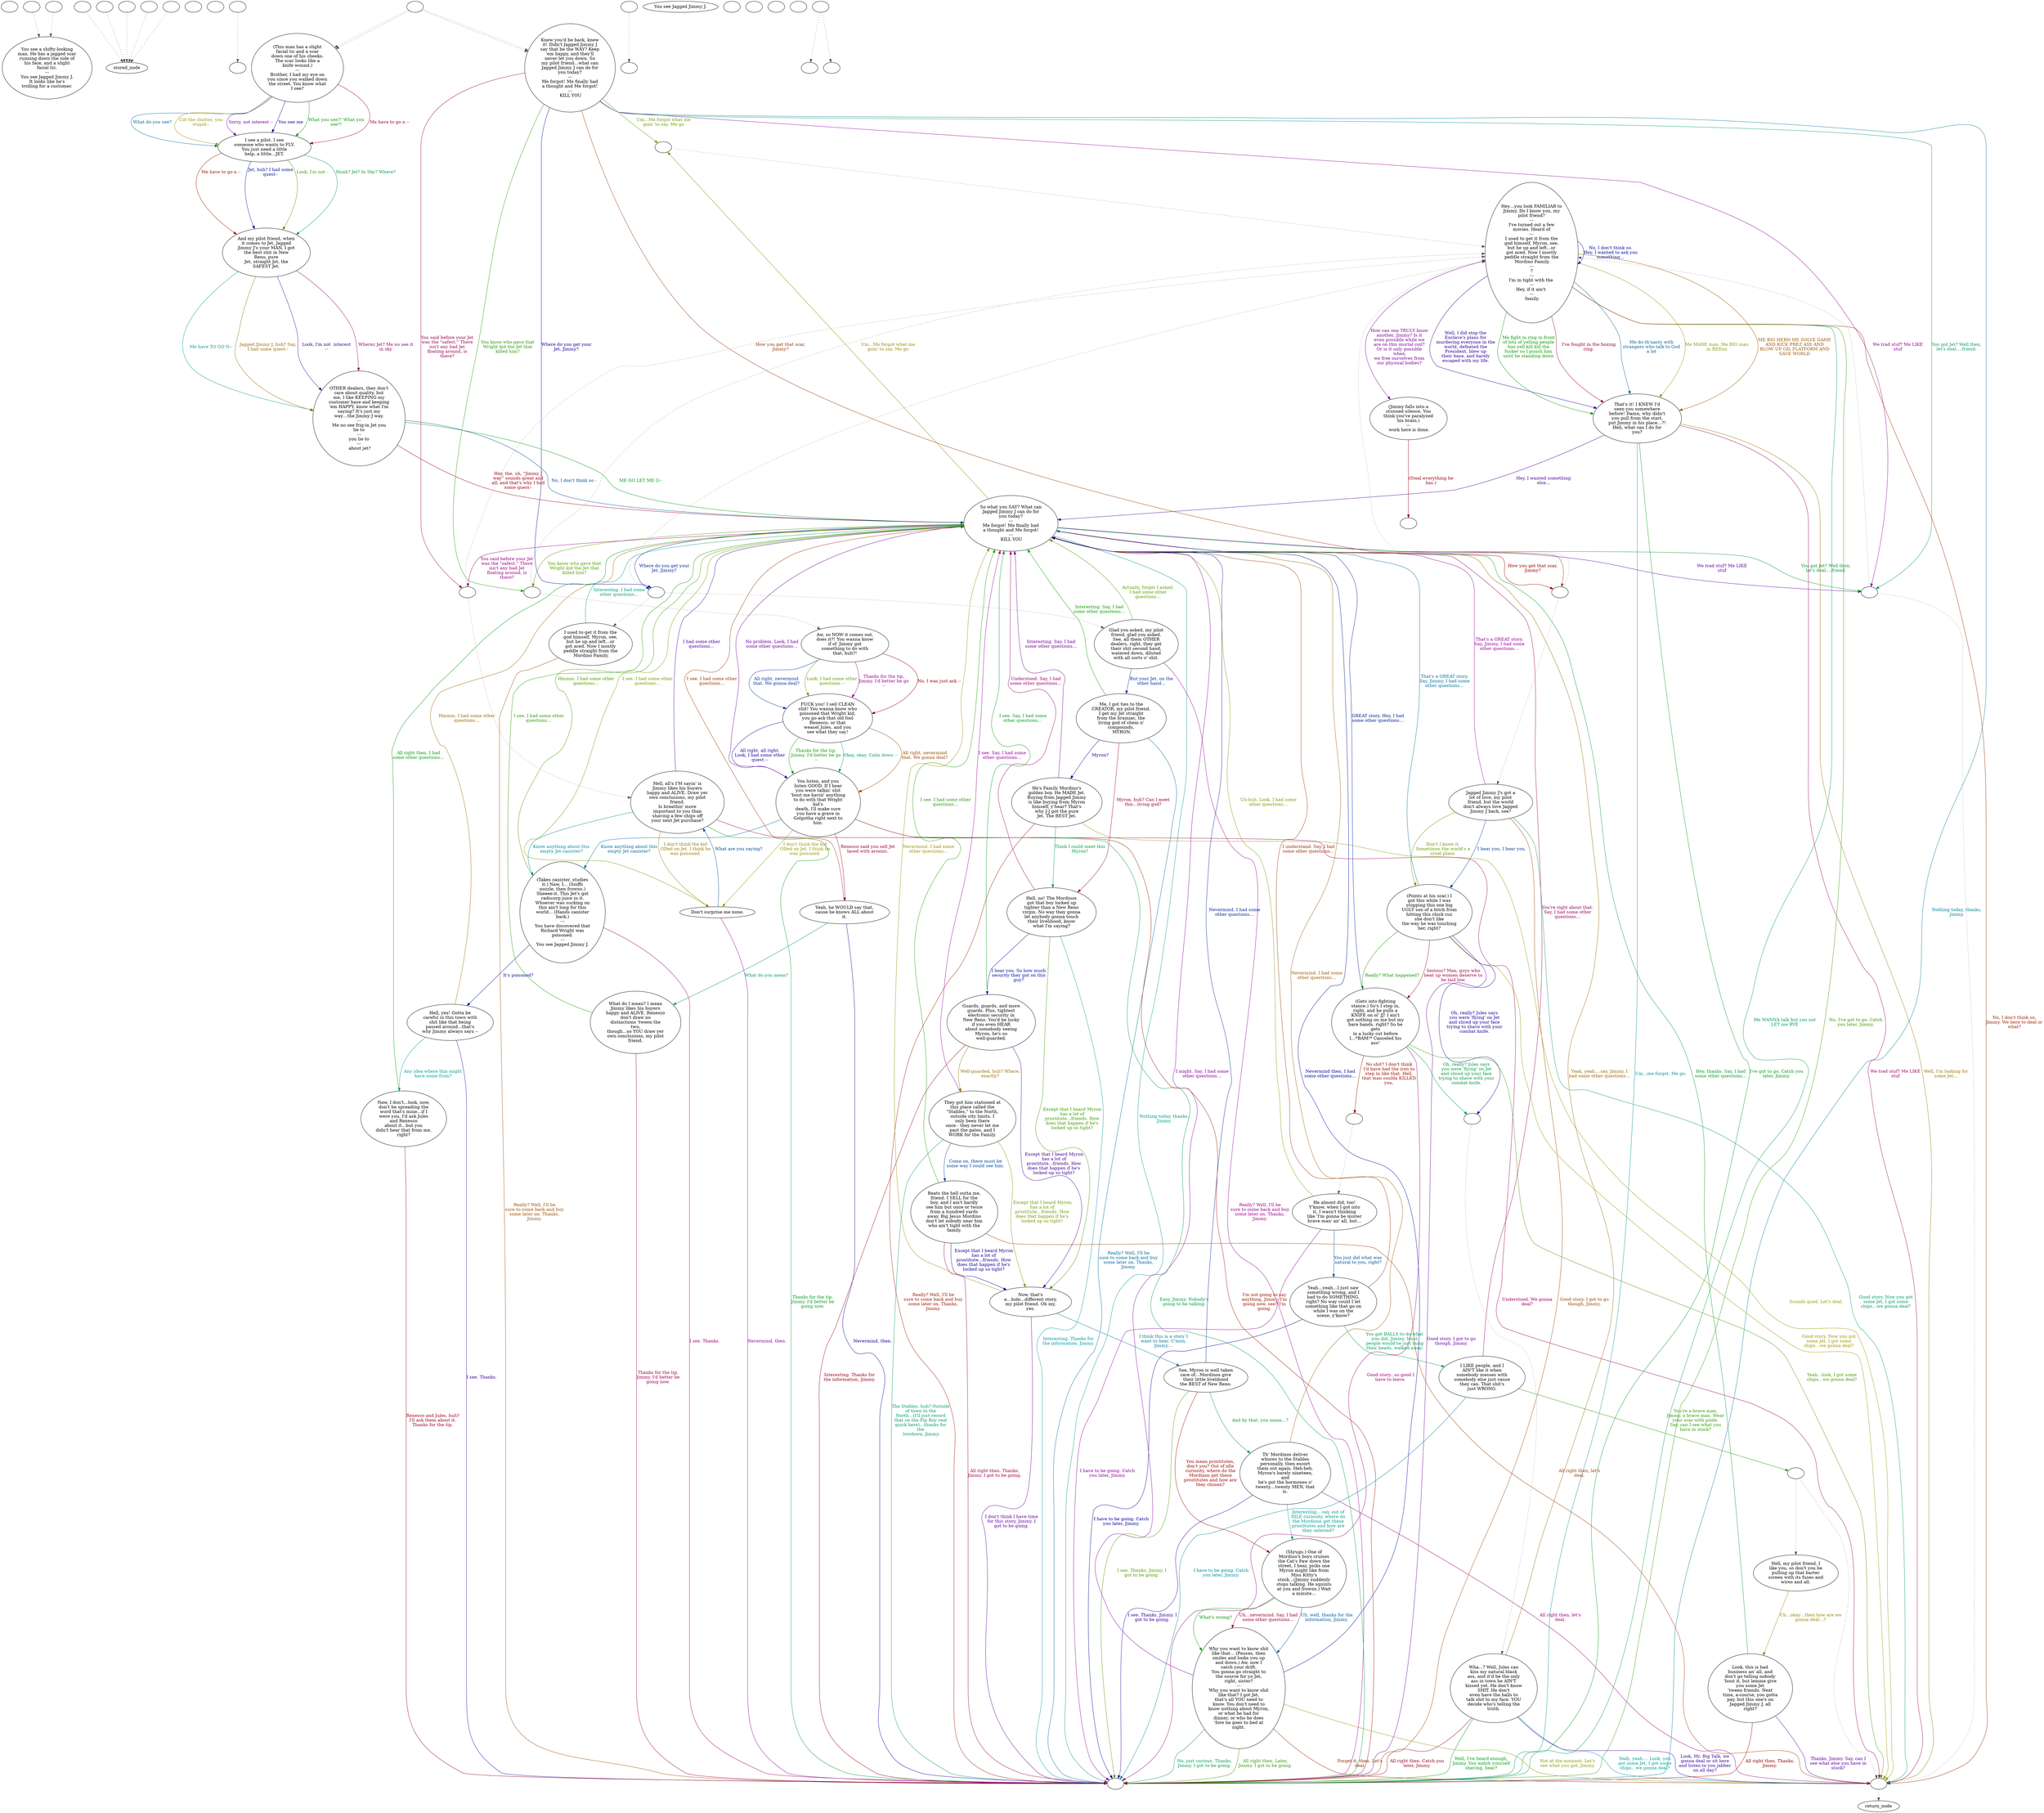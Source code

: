 digraph ncJimmyJ {
  "checkPartyMembersNearDoor" [style=filled       fillcolor="#FFFFFF"       color="#000000"]
  "checkPartyMembersNearDoor" [label=""]
  "ChooseFromList" [style=filled       fillcolor="#FFFFFF"       color="#000000"]
  "ChooseFromList" [label="You see a shifty-looking\nman. He has a jagged scar\nrunning down the side of\nhis face, and a slight\nfacial tic.\n---\nYou see Jagged Jimmy J.\nIt looks like he's\ntrolling for a customer."]
  "CLICK_PREV" [style=filled       fillcolor="#FFFFFF"       color="#000000"]
  "CLICK_PREV" -> "ChooseFromList" [style=dotted color="#555555"]
  "CLICK_PREV" [label=""]
  "CLICK_0" [style=filled       fillcolor="#FFFFFF"       color="#000000"]
  "CLICK_0" -> "stored_node" [style=dotted color="#555555"]
  "CLICK_0" [label=""]
  "CLICK_1" [style=filled       fillcolor="#FFFFFF"       color="#000000"]
  "CLICK_1" -> "stored_node" [style=dotted color="#555555"]
  "CLICK_1" [label=""]
  "CLICK_2" [style=filled       fillcolor="#FFFFFF"       color="#000000"]
  "CLICK_2" -> "stored_node" [style=dotted color="#555555"]
  "CLICK_2" [label=""]
  "CLICK_3" [style=filled       fillcolor="#FFFFFF"       color="#000000"]
  "CLICK_3" -> "stored_node" [style=dotted color="#555555"]
  "CLICK_3" [label=""]
  "CLICK_4" [style=filled       fillcolor="#FFFFFF"       color="#000000"]
  "CLICK_4" -> "stored_node" [style=dotted color="#555555"]
  "CLICK_4" [label=""]
  "CLICK_MORE" [style=filled       fillcolor="#FFFFFF"       color="#000000"]
  "CLICK_MORE" -> "ChooseFromList" [style=dotted color="#555555"]
  "CLICK_MORE" [label=""]
  "start" [style=filled       fillcolor="#FFFFFF"       color="#000000"]
  "start" [label=""]
  "critter_p_proc" [style=filled       fillcolor="#FFFFFF"       color="#000000"]
  "critter_p_proc" [label=""]
  "pickup_p_proc" [style=filled       fillcolor="#FFFFFF"       color="#000000"]
  "pickup_p_proc" -> "Node998" [style=dotted color="#555555"]
  "pickup_p_proc" [label=""]
  "talk_p_proc" [style=filled       fillcolor="#FFFFFF"       color="#000000"]
  "talk_p_proc" -> "Node007" [style=dotted color="#555555"]
  "talk_p_proc" -> "Node007" [style=dotted color="#555555"]
  "talk_p_proc" -> "Node003" [style=dotted color="#555555"]
  "talk_p_proc" -> "Node003" [style=dotted color="#555555"]
  "talk_p_proc" [label=""]
  "destroy_p_proc" [style=filled       fillcolor="#FFFFFF"       color="#000000"]
  "destroy_p_proc" [label=""]
  "look_at_p_proc" [style=filled       fillcolor="#FFFFFF"       color="#000000"]
  "look_at_p_proc" [label="You see Jagged Jimmy J."]
  "description_p_proc" [style=filled       fillcolor="#FFFFFF"       color="#000000"]
  "description_p_proc" [label=""]
  "use_skill_on_p_proc" [style=filled       fillcolor="#FFFFFF"       color="#000000"]
  "use_skill_on_p_proc" [label=""]
  "damage_p_proc" [style=filled       fillcolor="#FFFFFF"       color="#000000"]
  "damage_p_proc" [label=""]
  "map_enter_p_proc" [style=filled       fillcolor="#FFFFFF"       color="#000000"]
  "map_enter_p_proc" [label=""]
  "map_update_p_proc" [style=filled       fillcolor="#FFFFFF"       color="#000000"]
  "map_update_p_proc" -> "destroy_p_proc" [style=dotted color="#555555"]
  "map_update_p_proc" [label=""]
  "timed_event_p_proc" [style=filled       fillcolor="#FFFFFF"       color="#000000"]
  "timed_event_p_proc" -> "Node001" [style=dotted color="#555555"]
  "timed_event_p_proc" -> "Node002" [style=dotted color="#555555"]
  "timed_event_p_proc" [label=""]
  "Node998" [style=filled       fillcolor="#FFFFFF"       color="#000000"]
  "Node998" [label=""]
  "Node999" [style=filled       fillcolor="#FFFFFF"       color="#000000"]
  "Node999" [label=""]
  "Node984" [style=filled       fillcolor="#FFFFFF"       color="#000000"]
  "Node984" -> "return_node" [style=dotted color="#555555"]
  "Node984" [label=""]
  "Node001" [style=filled       fillcolor="#FFFFFF"       color="#000000"]
  "Node001" [label=""]
  "Node002" [style=filled       fillcolor="#FFFFFF"       color="#000000"]
  "Node002" [label=""]
  "Node003" [style=filled       fillcolor="#FFFFFF"       color="#000000"]
  "Node003" [label="(This man has a slight\nfacial tic and a scar\ndown one of his cheeks.\nThe scar looks like a\nknife wound.)\n---\nBrother, I had my eye on\nyou since you walked down\nthe street. You know what\nI see?"]
  "Node003" -> "Node004" [label="You see me" color="#1D0099" fontcolor="#1D0099"]
  "Node003" -> "Node004" [label="What you see?! What you\nsee?!" color="#0F9900" fontcolor="#0F9900"]
  "Node003" -> "Node004" [label="Me have to go n --" color="#99003C" fontcolor="#99003C"]
  "Node003" -> "Node004" [label="What do you see?" color="#006999" fontcolor="#006999"]
  "Node003" -> "Node004" [label="Cut the chatter, you\nstupid--" color="#959900" fontcolor="#959900"]
  "Node003" -> "Node004" [label="Sorry, not interest --" color="#700099" fontcolor="#700099"]
  "Node004" [style=filled       fillcolor="#FFFFFF"       color="#000000"]
  "Node004" [label="I see a pilot. I see\nsomeone who wants to FLY.\nYou just need a little\nhelp, a little…JET."]
  "Node004" -> "Node005" [label="Hunh? Jet? In Sky? Where?" color="#009943" fontcolor="#009943"]
  "Node004" -> "Node005" [label="Me have to go n --" color="#991700" fontcolor="#991700"]
  "Node004" -> "Node005" [label="Jet, huh? I had some\nquest--" color="#001699" fontcolor="#001699"]
  "Node004" -> "Node005" [label="Look, I'm not -" color="#439900" fontcolor="#439900"]
  "Node005" [style=filled       fillcolor="#FFFFFF"       color="#000000"]
  "Node005" [label="And my pilot friend, when\nit comes to Jet, Jagged\nJimmy J's your MAN. I got\nthe best shit in New\nReno, pure\nJet, straight Jet, the\nSAFEST Jet."]
  "Node005" -> "Node006" [label="Wherez Jet? Me no see it\nin sky" color="#99006F" fontcolor="#99006F"]
  "Node005" -> "Node006" [label="Me have TO GO N--" color="#009996" fontcolor="#009996"]
  "Node005" -> "Node006" [label="Jagged Jimmy J, huh? Say,\nI had some quest--" color="#996A00" fontcolor="#996A00"]
  "Node005" -> "Node006" [label="Look, I'm not  interest\n--" color="#3D0099" fontcolor="#3D0099"]
  "Node006" [style=filled       fillcolor="#FFFFFF"       color="#000000"]
  "Node006" [label="OTHER dealers, they don't\ncare about quality, but\nme, I like KEEPING my\ncustomer base and keeping\n'em HAPPY, know what I'm\nsaying? It's just my\nway…the Jimmy J way.\n---\nMe no see frig-in Jet you\nlie to\n---\n you lie to \n---\n about jet?"]
  "Node006" -> "Node008" [label="ME GO LET ME G--" color="#009910" fontcolor="#009910"]
  "Node006" -> "Node008" [label="Hey, the, uh, \"Jimmy J\nway\" sounds great and\nall, and that's why I had\nsome quest--" color="#99001C" fontcolor="#99001C"]
  "Node006" -> "Node008" [label="No, I don't think so -" color="#004999" fontcolor="#004999"]
  "Node007" [style=filled       fillcolor="#FFFFFF"       color="#000000"]
  "Node007" [label="Knew you'd be back, knew\nit! Didn't Jagged Jimmy J\nsay that be the WAY? Keep\n'em happy, and they'll\nnever let you down. So\nmy pilot friend…what can\nJagged Jimmy J can do for\nyou today?\n---\nMe forgot! Me finally had\na thought and Me forgot!\n---\n KILL YOU"]
  "Node007" -> "Node990" [label="Um...Me forgot what me\ngoin' to say. Me go" color="#769900" fontcolor="#769900"]
  "Node007" -> "Node989" [label="We trad stuf? Me LIKE\nstuf" color="#900099" fontcolor="#900099"]
  "Node007" -> "Node989" [label="You got Jet? Well then,\nlet's deal….friend." color="#009963" fontcolor="#009963"]
  "Node007" -> "Node988" [label="How you get that scar,\nJimmy?" color="#993600" fontcolor="#993600"]
  "Node007" -> "Node987" [label="Where do you get your\nJet, Jimmy?" color="#0A0099" fontcolor="#0A0099"]
  "Node007" -> "Node986" [label="You know who gave that\nWright kid the Jet that\nkilled him?" color="#239900" fontcolor="#239900"]
  "Node007" -> "Node985" [label="You said before your Jet\nwas the \"safest.\" There\nisn't any bad Jet\nfloating around, is\nthere?" color="#990050" fontcolor="#990050"]
  "Node007" -> "Node999" [label="Nothing today, thanks,\nJimmy." color="#007C99" fontcolor="#007C99"]
  "Node008" [style=filled       fillcolor="#FFFFFF"       color="#000000"]
  "Node008" [label="So what you SAY? What can\nJagged Jimmy J can do for\nyou today?\n---\nMe forgot! Me finally had\na thought and Me forgot!\n---\n KILL YOU"]
  "Node008" -> "Node990" [label="Um...Me forgot what me\ngoin' to say. Me go" color="#998900" fontcolor="#998900"]
  "Node008" -> "Node989" [label="We trad stuf? Me LIKE\nstuf" color="#5C0099" fontcolor="#5C0099"]
  "Node008" -> "Node989" [label="You got Jet? Well then,\nlet's deal….friend." color="#009930" fontcolor="#009930"]
  "Node008" -> "Node988" [label="How you get that scar,\nJimmy?" color="#990300" fontcolor="#990300"]
  "Node008" -> "Node987" [label="Where do you get your\nJet, Jimmy?" color="#002999" fontcolor="#002999"]
  "Node008" -> "Node986" [label="You know who gave that\nWright kid the Jet that\nkilled him?" color="#569900" fontcolor="#569900"]
  "Node008" -> "Node985" [label="You said before your Jet\nwas the \"safest.\" There\nisn't any bad Jet\nfloating around, is\nthere?" color="#990083" fontcolor="#990083"]
  "Node008" -> "Node999" [label="Nothing today, thanks,\nJimmy." color="#009983" fontcolor="#009983"]
  "Node009" [style=filled       fillcolor="#FFFFFF"       color="#000000"]
  "Node009" [label="Hey…you look FAMILIAR to\nJimmy. Do I know you, my\npilot friend?\n---\nI've turned out a few\nmovies. Heard of\n---\nI used to get it from the\ngod himself, Myron, see,\nbut he up and left...or\ngot aced. Now I mostly\npeddle straight from the\n Mordino Family.\n---\n?\n---\nI'm in tight with the \n---\nHey, if it ain't \n---\n family."]
  "Node009" -> "Node010" [label="ME BIG HERO ME SOLVE GAME\nAND KICK PREZ ASS AND\nBLOW UP OIL FLATFORM AND\nSAVE WORLD" color="#995600" fontcolor="#995600"]
  "Node009" -> "Node010" [label="Well, I did stop the\nEnclave's plans for\nmurdering everyone in the\nworld, defeated the\nPresident, blew up\ntheir base, and barely\nescaped with my life." color="#290099" fontcolor="#290099"]
  "Node009" -> "Node010" [label="Me fight in ring in front\nof lotz of yelling people\nhoo yell kill kill the\nfucker so I punch him\nuntil he standing down" color="#039900" fontcolor="#039900"]
  "Node009" -> "Node010" [label="I've fought in the boxing\nring." color="#990030" fontcolor="#990030"]
  "Node009" -> "Node010" [label="Me do th'nasty with\nstrangers who talk to God\na lot" color="#005D99" fontcolor="#005D99"]
  "Node009" -> "Node010" [label="Me MADE man. Me BIG man\nin REEno" color="#899900" fontcolor="#899900"]
  "Node009" -> "Node011" [label="How can one TRULY know\nanother, Jimmy? Is it\neven possible while we\nare on this mortal coil?\nOr is it only possible\nwhen\nwe free ourselves from\nour physical bodies?" color="#7C0099" fontcolor="#7C0099"]
  "Node009" -> "Node999" [label="Me WANNA talk but you not\nLET me BYE" color="#00994F" fontcolor="#00994F"]
  "Node009" -> "Node984" [label="No, I don't think so,\nJimmy. We here to deal or\nwhat?" color="#992300" fontcolor="#992300"]
  "Node009" -> "Node009" [label="No, I don't think so.\nHey, I wanted to ask you\nsomething…" color="#000A99" fontcolor="#000A99"]
  "Node009" -> "Node999" [label="No, I've got to go. Catch\nyou later, Jimmy." color="#369900" fontcolor="#369900"]
  "Node010" [style=filled       fillcolor="#FFFFFF"       color="#000000"]
  "Node010" [label="That's it! I KNEW I'd\nseen you somewhere\nbefore! Damn, why didn't\nyou pull from the start,\nput Jimmy in his place…?!\nHell, what can I do for\nyou?"]
  "Node010" -> "Node984" [label="We trad stuf? Me LIKE\nstuf" color="#990063" fontcolor="#990063"]
  "Node010" -> "Node999" [label="Um...me forgot. Me go." color="#009099" fontcolor="#009099"]
  "Node010" -> "Node984" [label="Well, I'm looking for\nsome Jet…" color="#997600" fontcolor="#997600"]
  "Node010" -> "Node008" [label="Hey, I wanted something\nelse…" color="#490099" fontcolor="#490099"]
  "Node010" -> "Node999" [label="I've got to go. Catch you\nlater, Jimmy." color="#00991C" fontcolor="#00991C"]
  "Node011" [style=filled       fillcolor="#FFFFFF"       color="#000000"]
  "Node011" [label="(Jimmy falls into a\nstunned silence. You\nthink you've paralyzed\nhis brain.)\n---\n work here is done."]
  "Node011" -> "Node983" [label="(Steal everything he\nhas.)" color="#990010" fontcolor="#990010"]
  "Node012" [style=filled       fillcolor="#FFFFFF"       color="#000000"]
  "Node012" [label="Jagged Jimmy J's got a\nlot of love, my pilot\nfriend, but the world\ndon't always love Jagged\nJimmy J back, see?"]
  "Node012" -> "Node013" [label="I hear you. I hear you." color="#003D99" fontcolor="#003D99"]
  "Node012" -> "Node013" [label="Don't I know it.\nSometimes the world's a\ncruel place." color="#6A9900" fontcolor="#6A9900"]
  "Node012" -> "Node008" [label="That's a GREAT story.\nSay, Jimmy, I had some\nother questions…" color="#990096" fontcolor="#990096"]
  "Node012" -> "Node984" [label="Good story. Now you got\nsome Jet, I got some\nchips…we gonna deal?" color="#00996F" fontcolor="#00996F"]
  "Node012" -> "Node999" [label="Good story. I got to go\nthough, Jimmy." color="#994200" fontcolor="#994200"]
  "Node013" [style=filled       fillcolor="#FFFFFF"       color="#000000"]
  "Node013" [label="(Points at his scar.) I\ngot this while I was\nstopping this one big\nUGLY son of a bitch from\nhitting this chick cuz\nshe don't like\nthe way he was touching\nher, right?"]
  "Node013" -> "Node981" [label="Oh, really? Jules says\nyou were 'flying' on Jet\nand sliced up your face\ntrying to shave with your\ncombat knife." color="#160099" fontcolor="#160099"]
  "Node013" -> "Node014" [label="Really? What happened?" color="#179900" fontcolor="#179900"]
  "Node013" -> "Node014" [label="Serious? Man, guys who\nbeat up women deserve to\nbe laid low." color="#990044" fontcolor="#990044"]
  "Node013" -> "Node008" [label="That's a GREAT story.\nSay, Jimmy, I had some\nother questions…" color="#007099" fontcolor="#007099"]
  "Node013" -> "Node984" [label="Good story. Now you got\nsome Jet, I got some\nchips…we gonna deal?" color="#999500" fontcolor="#999500"]
  "Node013" -> "Node999" [label="Good story. I got to go\nthough, Jimmy." color="#690099" fontcolor="#690099"]
  "Node014" [style=filled       fillcolor="#FFFFFF"       color="#000000"]
  "Node014" [label="(Gets into fighting\nstance.) So's I step in,\nright, and he pulls a\nKNIFE on ol' JJ! I ain't\ngot nothing on me but my\nbare hands, right? So he\ngets\nin a lucky cut before\nI…*BAM!* Canceled his\nass!"]
  "Node014" -> "Node981" [label="Oh, really? Jules says\nyou were 'flying' on Jet\nand sliced up your face\ntrying to shave with your\ncombat knife." color="#00993C" fontcolor="#00993C"]
  "Node014" -> "Node982" [label="No shit? I don't think\nI'd have had the iron to\nstep in like that. Hell,\nthat man coulda KILLED\nyou." color="#990F00" fontcolor="#990F00"]
  "Node014" -> "Node008" [label="GREAT story. Hey, I had\nsome other questions…" color="#001D99" fontcolor="#001D99"]
  "Node014" -> "Node984" [label="Yeah...look, I got some\nchips…we gonna deal?" color="#4A9900" fontcolor="#4A9900"]
  "Node014" -> "Node999" [label="Good story...so good I\nhave to leave." color="#990077" fontcolor="#990077"]
  "Node015" [style=filled       fillcolor="#FFFFFF"       color="#000000"]
  "Node015" [label="Wha...? Well, Jules can\nkiss my natural black\nass, and it'd be the only\nass in town he AIN'T\nkissed yet. He don't know\nSHIT. He don't\neven have the balls to\ntalk shit to my face. YOU\ndecide who's telling the\ntruth."]
  "Node015" -> "Node984" [label="Yeah, yeah…. Look, you\ngot some Jet, I got some\nchips…we gonna deal?" color="#00998F" fontcolor="#00998F"]
  "Node015" -> "Node008" [label="Yeah, yeah….say, Jimmy, I\nhad some other questions…" color="#996200" fontcolor="#996200"]
  "Node015" -> "Node984" [label="Look, Mr. Big Talk, we\ngonna deal or sit here\nand listen to you jabber\non all day?" color="#350099" fontcolor="#350099"]
  "Node015" -> "Node999" [label="Well, I've heard enough,\nJimmy. You watch yourself\nshaving, hear?" color="#009909" fontcolor="#009909"]
  "Node015" -> "Node999" [label="All right then. Catch you\nlater, Jimmy." color="#990024" fontcolor="#990024"]
  "Node016" [style=filled       fillcolor="#FFFFFF"       color="#000000"]
  "Node016" [label="He almost did, too!\nY'know, when I got into\nit, I wasn't thinking\nlike 'I'm gonna be mister\nbrave man' an' all, but…"]
  "Node016" -> "Node017" [label="You just did what was\nnatural to you, right?" color="#005199" fontcolor="#005199"]
  "Node016" -> "Node008" [label="Uh-huh. Look, I had some\nother questions…" color="#7D9900" fontcolor="#7D9900"]
  "Node016" -> "Node999" [label="I have to be going. Catch\nyou later, Jimmy." color="#880099" fontcolor="#880099"]
  "Node017" [style=filled       fillcolor="#FFFFFF"       color="#000000"]
  "Node017" [label="Yeah…yeah…I just saw\nsomething wrong, and I\nhad to do SOMETHING,\nright? No way could I let\nsomething like that go on\nwhile I was on the\nscene, y'know?"]
  "Node017" -> "Node018" [label="You got BALLS to do what\nyou did, Jimmy. Most\npeople would've just hung\ntheir heads, walked away." color="#00995C" fontcolor="#00995C"]
  "Node017" -> "Node008" [label="I understand. Say, I had\nsome other questions…" color="#992F00" fontcolor="#992F00"]
  "Node017" -> "Node999" [label="I have to be going. Catch\nyou later, Jimmy." color="#020099" fontcolor="#020099"]
  "Node018" [style=filled       fillcolor="#FFFFFF"       color="#000000"]
  "Node018" [label="I LIKE people, and I\nAIN'T like it when\nsomebody messes with\nsomebody else just cause\nthey can. That shit's\njust WRONG."]
  "Node018" -> "Node980" [label="You're a brave man,\nJimmy, a brave man. Wear\nyour scar with pride.\nSay, can I see what you\nhave in stock?" color="#2A9900" fontcolor="#2A9900"]
  "Node018" -> "Node008" [label="You're right about that.\nSay, I had some other\nquestions…" color="#990057" fontcolor="#990057"]
  "Node018" -> "Node999" [label="I have to be going. Catch\nyou later, Jimmy." color="#008499" fontcolor="#008499"]
  "Node019" [style=filled       fillcolor="#FFFFFF"       color="#000000"]
  "Node019" [label="Hell, my pilot friend, I\nlike you, so don't you be\npulling up that barter\nscreen with its fuses and\nwires and all."]
  "Node019" -> "Node020" [label="Uh…okay…then how are we\ngonna deal…?" color="#998200" fontcolor="#998200"]
  "Node020" [style=filled       fillcolor="#FFFFFF"       color="#000000"]
  "Node020" [label="Look, this is bad\nbusiness an' all, and\ndon't go telling nobody\n'bout it, but lemme give\nyou some Jet\n'tween friends. Next\ntime, a-course, you gotta\npay, but this one's on\nJagged Jimmy J, all\nright?"]
  "Node020" -> "Node984" [label="Thanks, Jimmy. Say, can I\nsee what else you have in\nstock?" color="#550099" fontcolor="#550099"]
  "Node020" -> "Node008" [label="Hey, thanks. Say, I had\nsome other questions…" color="#009928" fontcolor="#009928"]
  "Node020" -> "Node999" [label="All right then. Thanks,\nJimmy." color="#990004" fontcolor="#990004"]
  "Node021" [style=filled       fillcolor="#FFFFFF"       color="#000000"]
  "Node021" [label="Glad you asked, my pilot\nfriend, glad you asked.\nSee, all them OTHER\ndealers, right, they get\ntheir shit second hand,\nwatered down, diluted\nwith all sorts o' shit."]
  "Node021" -> "Node023" [label="But your Jet, on the\nother hand…" color="#003199" fontcolor="#003199"]
  "Node021" -> "Node008" [label="Actually, forget I asked.\nI had some other\nquestions…" color="#5E9900" fontcolor="#5E9900"]
  "Node021" -> "Node999" [label="Really? Well, I'll be\nsure to come back and buy\nsome later on. Thanks,\nJimmy." color="#99008A" fontcolor="#99008A"]
  "Node022" [style=filled       fillcolor="#FFFFFF"       color="#000000"]
  "Node022" [label="I used to get it from the\ngod himself, Myron, see,\nbut he up and left...or\ngot aced. Now I mostly\npeddle straight from the\n Mordino Family."]
  "Node022" -> "Node008" [label="Interesting. I had some\nother questions…" color="#00997B" fontcolor="#00997B"]
  "Node022" -> "Node999" [label="Really? Well, I'll be\nsure to come back and buy\nsome later on. Thanks,\nJimmy." color="#994E00" fontcolor="#994E00"]
  "Node023" [style=filled       fillcolor="#FFFFFF"       color="#000000"]
  "Node023" [label="Me, I got ties to the\nCREATOR, my pilot friend.\nI get my Jet straight\nfrom the brainiac, the\nliving god of chem n'\ncompounds,\n MYRON."]
  "Node023" -> "Node024" [label="Myron?" color="#220099" fontcolor="#220099"]
  "Node023" -> "Node008" [label="Interesting. Say, I had\nsome other questions…" color="#0B9900" fontcolor="#0B9900"]
  "Node023" -> "Node025" [label="Myron, huh? Can I meet\nthis…living god?" color="#990037" fontcolor="#990037"]
  "Node023" -> "Node999" [label="Really? Well, I'll be\nsure to come back and buy\nsome later on. Thanks,\nJimmy." color="#006499" fontcolor="#006499"]
  "Node024" [style=filled       fillcolor="#FFFFFF"       color="#000000"]
  "Node024" [label="He's Family Mordino's\ngolden boy. He MADE Jet.\nBuying from Jagged Jimmy\nis like buying from Myron\nhimself, y'hear? That's\nwhy J-J got the pure\nJet. The BEST Jet."]
  "Node024" -> "Node984" [label="Sounds good. Let's deal." color="#919900" fontcolor="#919900"]
  "Node024" -> "Node008" [label="Interesting. Say, I had\nsome other questions…" color="#750099" fontcolor="#750099"]
  "Node024" -> "Node025" [label="Think I could meet this\nMyron?" color="#009948" fontcolor="#009948"]
  "Node024" -> "Node999" [label="Really? Well, I'll be\nsure to come back and buy\nsome later on. Thanks,\nJimmy." color="#991B00" fontcolor="#991B00"]
  "Node025" [style=filled       fillcolor="#FFFFFF"       color="#000000"]
  "Node025" [label="Hell, no! The Mordinos\ngot that boy locked up\ntighter than a New Reno\nvirgin. No way they gonna\nlet anybody gonna touch\ntheir livelihood, know\nwhat I'm saying?"]
  "Node025" -> "Node026" [label="I hear you. So how much\nsecurity they got on this\nguy?" color="#001199" fontcolor="#001199"]
  "Node025" -> "Node029" [label="Except that I heard Myron\nhas a lot of\nprostitute…friends. How\ndoes that happen if he's\nlocked up so tight?" color="#3E9900" fontcolor="#3E9900"]
  "Node025" -> "Node008" [label="Understood. Say, I had\nsome other questions…" color="#99006B" fontcolor="#99006B"]
  "Node025" -> "Node999" [label="Interesting. Thanks for\nthe information, Jimmy." color="#009799" fontcolor="#009799"]
  "Node026" [style=filled       fillcolor="#FFFFFF"       color="#000000"]
  "Node026" [label="Guards, guards, and more\nguards. Plus, tightest\nelectronic security in\nNew Reno. You'd be lucky\nif you even HEAR\nabout somebody seeing\nMyron, he's so\nwell-guarded."]
  "Node026" -> "Node027" [label="Well-guarded, huh? Where,\nexactly?" color="#996E00" fontcolor="#996E00"]
  "Node026" -> "Node029" [label="Except that I heard Myron\nhas a lot of\nprostitute…friends. How\ndoes that happen if he's\nlocked up so tight?" color="#410099" fontcolor="#410099"]
  "Node026" -> "Node008" [label="I see. Say, I had some\nother questions…" color="#009915" fontcolor="#009915"]
  "Node026" -> "Node999" [label="Interesting. Thanks for\nthe information, Jimmy." color="#990018" fontcolor="#990018"]
  "Node027" [style=filled       fillcolor="#FFFFFF"       color="#000000"]
  "Node027" [label="They got him stationed at\nthis place called the\n\"Stables,\" to the North,\noutside city limits. I\nonly been there\nonce - they never let me\npast the gates, and I\nWORK for the Family."]
  "Node027" -> "Node028" [label="Come on, there must be\nsome way I could see him." color="#004499" fontcolor="#004499"]
  "Node027" -> "Node029" [label="Except that I heard Myron\nhas a lot of\nprostitute…friends. How\ndoes that happen if he's\nlocked up so tight?" color="#719900" fontcolor="#719900"]
  "Node027" -> "Node008" [label="I see. Say, I had some\nother questions…" color="#940099" fontcolor="#940099"]
  "Node027" -> "Node999" [label="The Stables, huh? Outside\nof town to the\nNorth…(I'll just record\nthat on the Pip Boy real\nquick here)…thanks for\nthe\n lowdown, Jimmy." color="#009968" fontcolor="#009968"]
  "Node028" [style=filled       fillcolor="#FFFFFF"       color="#000000"]
  "Node028" [label="Beats the hell outta me,\nfriend. I SELL for the\nboy, and I ain't hardly\nsee him but once or twice\nfrom a hundred yards\naway. Big Jesus Mordino\ndon't let nobody near him\nwho ain't tight with the\nfamily."]
  "Node028" -> "Node984" [label="All right then, let's\ndeal." color="#993B00" fontcolor="#993B00"]
  "Node028" -> "Node029" [label="Except that I heard Myron\nhas a lot of\nprostitute…friends. How\ndoes that happen if he's\nlocked up so tight?" color="#0E0099" fontcolor="#0E0099"]
  "Node028" -> "Node008" [label="I see. I had some other\nquestions…" color="#1E9900" fontcolor="#1E9900"]
  "Node028" -> "Node999" [label="All right then. Thanks,\nJimmy. I got to be going." color="#99004B" fontcolor="#99004B"]
  "Node029" [style=filled       fillcolor="#FFFFFF"       color="#000000"]
  "Node029" [label="Now, that's\na…hole…different story,\nmy pilot friend. Oh my,\nyes."]
  "Node029" -> "Node030" [label="I think this is a story I\nwant to hear. C'mon,\nJimmy…" color="#007899" fontcolor="#007899"]
  "Node029" -> "Node008" [label="Nevermind. I had some\nother questions…" color="#998E00" fontcolor="#998E00"]
  "Node029" -> "Node999" [label="I don't think I have time\nfor this story, Jimmy. I\ngot to be going." color="#610099" fontcolor="#610099"]
  "Node030" [style=filled       fillcolor="#FFFFFF"       color="#000000"]
  "Node030" [label="See, Myron is well taken\ncare of…Mordinos give\ntheir little livelihood\nthe BEST of New Reno."]
  "Node030" -> "Node031" [label="And by that, you mean…?" color="#009934" fontcolor="#009934"]
  "Node030" -> "Node032" [label="You mean prostitutes,\ndon't you? Out of idle\ncuriosity, where do the\nMordinos get these\nprostitutes and how are\nthey chosen?" color="#990800" fontcolor="#990800"]
  "Node030" -> "Node008" [label="Nevermind. I had some\nother questions…" color="#002599" fontcolor="#002599"]
  "Node030" -> "Node999" [label="I see. Thanks, Jimmy. I\ngot to be going." color="#519900" fontcolor="#519900"]
  "Node031" [style=filled       fillcolor="#FFFFFF"       color="#000000"]
  "Node031" [label="Th' Mordinos deliver\nwhores to the Stables\npersonally, then escort\nthem out again. Heh-heh.\nMyron's barely nineteen,\nand\nhe's got the hormones o'\ntwenty…twenty MEN, that\nis."]
  "Node031" -> "Node984" [label="All right then, let's\ndeal." color="#99007E" fontcolor="#99007E"]
  "Node031" -> "Node032" [label="Interesting….say, out of\nIDLE curiosity, where do\nthe Mordinos get these\nprostitutes and how are\nthey selected?" color="#009987" fontcolor="#009987"]
  "Node031" -> "Node008" [label="Nevermind. I had some\nother questions…" color="#995B00" fontcolor="#995B00"]
  "Node031" -> "Node999" [label="I see. Thanks, Jimmy. I\ngot to be going." color="#2E0099" fontcolor="#2E0099"]
  "Node032" [style=filled       fillcolor="#FFFFFF"       color="#000000"]
  "Node032" [label="(Shrugs.) One of\nMordino's boys cruises\nthe Cat's Paw down the\nstreet, I hear, picks one\nMyron might like from\nMiss Kitty's\nstock…(Jimmy suddenly\nstops talking. He squints\nat you and frowns.) Wait\na minute..."]
  "Node032" -> "Node033" [label="What's wrong?" color="#009901" fontcolor="#009901"]
  "Node032" -> "Node033" [label="Uh…nevermind. Say, I had\nsome other questions…" color="#99002B" fontcolor="#99002B"]
  "Node032" -> "Node033" [label="Uh, well, thanks for the\ninformation, Jimmy." color="#005899" fontcolor="#005899"]
  "Node033" [style=filled       fillcolor="#FFFFFF"       color="#000000"]
  "Node033" [label="Why you want to know shit\nlike that… (Pauses, then\nsmiles and looks you up\nand down.) Aw, now I\ncatch your drift.\nYou gonna go straight to\nthe source for yo Jet,\nright, sister?\n---\nWhy you want to know shit\nlike that? I got Jet,\nthat's all YOU need to\nknow. You don't need to\nknow nothing about Myron,\nor what he had for\ndinner, or who he does\n'fore he goes to bed at\nnight."]
  "Node033" -> "Node984" [label="Not at the moment. Let's\nsee what you got, Jimmy." color="#859900" fontcolor="#859900"]
  "Node033" -> "Node008" [label="I might. Say, I had some\nother questions…" color="#810099" fontcolor="#810099"]
  "Node033" -> "Node999" [label="No, just curious. Thanks,\nJimmy. I got to be going." color="#009954" fontcolor="#009954"]
  "Node033" -> "Node984" [label="Forget it, then. Let's\ndeal." color="#992700" fontcolor="#992700"]
  "Node033" -> "Node008" [label="Nevermind then. I had\nsome other questions…" color="#000599" fontcolor="#000599"]
  "Node033" -> "Node999" [label="All right then. Later,\nJimmy. I got to be going." color="#329900" fontcolor="#329900"]
  "Node036" [style=filled       fillcolor="#FFFFFF"       color="#000000"]
  "Node036" [label="Hell, all's I'M sayin' is\nJimmy likes his buyers\nhappy and ALIVE. Draw yer\nown conclusions, my pilot\nfriend.\nIs breathin' more\nimportant to you than\nshaving a few chips off\nyour next Jet purchase?"]
  "Node036" -> "Node984" [label="Understood. We gonna\ndeal?" color="#99005F" fontcolor="#99005F"]
  "Node036" -> "Node040" [label="Know anything about this\nempty Jet canister?" color="#008B99" fontcolor="#008B99"]
  "Node036" -> "Node043" [label="I don't think the kid\nODed on Jet. I think he\nwas poisoned." color="#997A00" fontcolor="#997A00"]
  "Node036" -> "Node008" [label="I had some other\nquestions…" color="#4E0099" fontcolor="#4E0099"]
  "Node036" -> "Node999" [label="Thanks for the tip,\nJimmy. I'd better be\ngoing now." color="#009921" fontcolor="#009921"]
  "Node037" [style=filled       fillcolor="#FFFFFF"       color="#000000"]
  "Node037" [label="Aw, so NOW it comes out,\ndoes it?! You wanna know\nif ol' Jimmy got\nsomething to do with\nthat, huh?!"]
  "Node037" -> "Node038" [label="No, I was just ask --" color="#99000C" fontcolor="#99000C"]
  "Node037" -> "Node038" [label="All right, nevermind\nthat. We gonna deal?" color="#003899" fontcolor="#003899"]
  "Node037" -> "Node038" [label="Look, I had some other\nquestions --" color="#659900" fontcolor="#659900"]
  "Node037" -> "Node038" [label="Thanks for the tip,\nJimmy. I'd better be go\n--" color="#990092" fontcolor="#990092"]
  "Node038" [style=filled       fillcolor="#FFFFFF"       color="#000000"]
  "Node038" [label="FUCK you! I sell CLEAN\nshit! You wanna know who\npoisoned that Wright kid,\nyou go ask that old fool\nRenesco, or that\nweasel Jules, and you\nsee what they say!"]
  "Node038" -> "Node039" [label="Okay, okay. Calm down --" color="#009974" fontcolor="#009974"]
  "Node038" -> "Node039" [label="All right, nevermind\nthat. We gonna deal?" color="#994700" fontcolor="#994700"]
  "Node038" -> "Node039" [label="All right, all right.\nLook, I had some other\nquest --" color="#1A0099" fontcolor="#1A0099"]
  "Node038" -> "Node039" [label="Thanks for the tip,\nJimmy. I'd better be go\n--" color="#129900" fontcolor="#129900"]
  "Node039" [style=filled       fillcolor="#FFFFFF"       color="#000000"]
  "Node039" [label="You listen, and you\nlisten GOOD. If I hear\nyou were talkin' shit\n'bout me havin' anything\nto do with that Wright\nkid's\ndeath, I'll make sure\nyou have a grave in\nGolgotha right next to\nhim."]
  "Node039" -> "Node044" [label="Renesco said you sell Jet\nlaced with arsenic." color="#99003F" fontcolor="#99003F"]
  "Node039" -> "Node040" [label="Know anything about this\nempty Jet canister?" color="#006C99" fontcolor="#006C99"]
  "Node039" -> "Node043" [label="I don't think the kid\nODed on Jet. I think he\nwas poisoned." color="#989900" fontcolor="#989900"]
  "Node039" -> "Node008" [label="No problem. Look, I had\nsome other questions…" color="#6D0099" fontcolor="#6D0099"]
  "Node039" -> "Node999" [label="Easy, Jimmy. Nobody's\ngoing to be talking." color="#009941" fontcolor="#009941"]
  "Node039" -> "Node999" [label="I'm not going to say\nanything, Jimmy. I'm\ngoing now, see? I'm\ngoing." color="#991400" fontcolor="#991400"]
  "Node040" [style=filled       fillcolor="#FFFFFF"       color="#000000"]
  "Node040" [label="(Takes canister, studies\nit.) Naw, I... (Sniffs\nnozzle, then frowns.)\nSheeee-it. This Jet's got\nradscorp juice in it.\nWhoever was sucking on\nthis ain't long for this\nworld... (Hands canister\nback.)\n---\nYou have discovered that\nRichard Wright was\npoisoned.\n---\nYou see Jagged Jimmy J."]
  "Node040" -> "Node041" [label="It's poisoned?" color="#001999" fontcolor="#001999"]
  "Node040" -> "Node008" [label="Hmmm. I had some other\nquestions…" color="#459900" fontcolor="#459900"]
  "Node040" -> "Node999" [label="I see. Thanks." color="#990072" fontcolor="#990072"]
  "Node041" [style=filled       fillcolor="#FFFFFF"       color="#000000"]
  "Node041" [label="Hell, yes! Gotta be\ncareful in this town with\nshit like that being\npassed around...that's\nwhy Jimmy always says --"]
  "Node041" -> "Node042" [label="Any idea where this might\nhave come from?" color="#009993" fontcolor="#009993"]
  "Node041" -> "Node008" [label="Hmmm. I had some other\nquestions…" color="#996700" fontcolor="#996700"]
  "Node041" -> "Node999" [label="I see. Thanks." color="#3A0099" fontcolor="#3A0099"]
  "Node042" [style=filled       fillcolor="#FFFFFF"       color="#000000"]
  "Node042" [label="Naw, I don't...look, now,\ndon't be spreading the\nword that's mine...if I\nwere you, I'd ask Jules\nand Renesco\nabout it...but you\ndidn't hear that from me,\nright?"]
  "Node042" -> "Node008" [label="All right then. I had\nsome other questions…" color="#00990D" fontcolor="#00990D"]
  "Node042" -> "Node999" [label="Renesco and Jules, huh?\nI'll ask them about it.\nThanks for the tip." color="#99001F" fontcolor="#99001F"]
  "Node043" [style=filled       fillcolor="#FFFFFF"       color="#000000"]
  "Node043" [label="Don't surprise me none."]
  "Node043" -> "Node036" [label="What are you saying?" color="#004C99" fontcolor="#004C99"]
  "Node043" -> "Node008" [label="I see. I had some other\nquestions…" color="#799900" fontcolor="#799900"]
  "Node043" -> "Node999" [label="Nevermind, then." color="#8D0099" fontcolor="#8D0099"]
  "Node044" [style=filled       fillcolor="#FFFFFF"       color="#000000"]
  "Node044" [label="Yeah, he WOULD say that,\ncause he knows ALL about\nit."]
  "Node044" -> "Node045" [label="What do you mean?" color="#009960" fontcolor="#009960"]
  "Node044" -> "Node008" [label="I see. I had some other\nquestions…" color="#993300" fontcolor="#993300"]
  "Node044" -> "Node999" [label="Nevermind, then." color="#070099" fontcolor="#070099"]
  "Node045" [style=filled       fillcolor="#FFFFFF"       color="#000000"]
  "Node045" [label="What do I mean? I mean\nJimmy likes his buyers\nhappy and ALIVE. Renesco\ndon't draw no\ndistinctions 'tween the\ntwo,\nthough...so YOU draw yer\nown conclusions, my pilot\nfriend."]
  "Node045" -> "Node008" [label="I see. I had some other\nquestions…" color="#269900" fontcolor="#269900"]
  "Node045" -> "Node999" [label="Thanks for the tip,\nJimmy. I'd better be\ngoing now." color="#990052" fontcolor="#990052"]
  "Node990" [style=filled       fillcolor="#FFFFFF"       color="#000000"]
  "Node990" -> "Node009" [style=dotted color="#555555"]
  "Node990" [label=""]
  "Node989" [style=filled       fillcolor="#FFFFFF"       color="#000000"]
  "Node989" -> "Node009" [style=dotted color="#555555"]
  "Node989" -> "Node984" [style=dotted color="#555555"]
  "Node989" [label=""]
  "Node988" [style=filled       fillcolor="#FFFFFF"       color="#000000"]
  "Node988" -> "Node009" [style=dotted color="#555555"]
  "Node988" -> "Node012" [style=dotted color="#555555"]
  "Node988" [label=""]
  "Node987" [style=filled       fillcolor="#FFFFFF"       color="#000000"]
  "Node987" -> "Node009" [style=dotted color="#555555"]
  "Node987" -> "Node022" [style=dotted color="#555555"]
  "Node987" -> "Node021" [style=dotted color="#555555"]
  "Node987" [label=""]
  "Node986" [style=filled       fillcolor="#FFFFFF"       color="#000000"]
  "Node986" -> "Node009" [style=dotted color="#555555"]
  "Node986" -> "Node037" [style=dotted color="#555555"]
  "Node986" [label=""]
  "Node985" [style=filled       fillcolor="#FFFFFF"       color="#000000"]
  "Node985" -> "Node009" [style=dotted color="#555555"]
  "Node985" -> "Node036" [style=dotted color="#555555"]
  "Node985" [label=""]
  "Node983" [style=filled       fillcolor="#FFFFFF"       color="#000000"]
  "Node983" [label=""]
  "Node982" [style=filled       fillcolor="#FFFFFF"       color="#000000"]
  "Node982" -> "Node016" [style=dotted color="#555555"]
  "Node982" [label=""]
  "Node981" [style=filled       fillcolor="#FFFFFF"       color="#000000"]
  "Node981" -> "Node015" [style=dotted color="#555555"]
  "Node981" [label=""]
  "Node980" [style=filled       fillcolor="#FFFFFF"       color="#000000"]
  "Node980" -> "Node984" [style=dotted color="#555555"]
  "Node980" -> "Node019" [style=dotted color="#555555"]
  "Node980" [label=""]
}